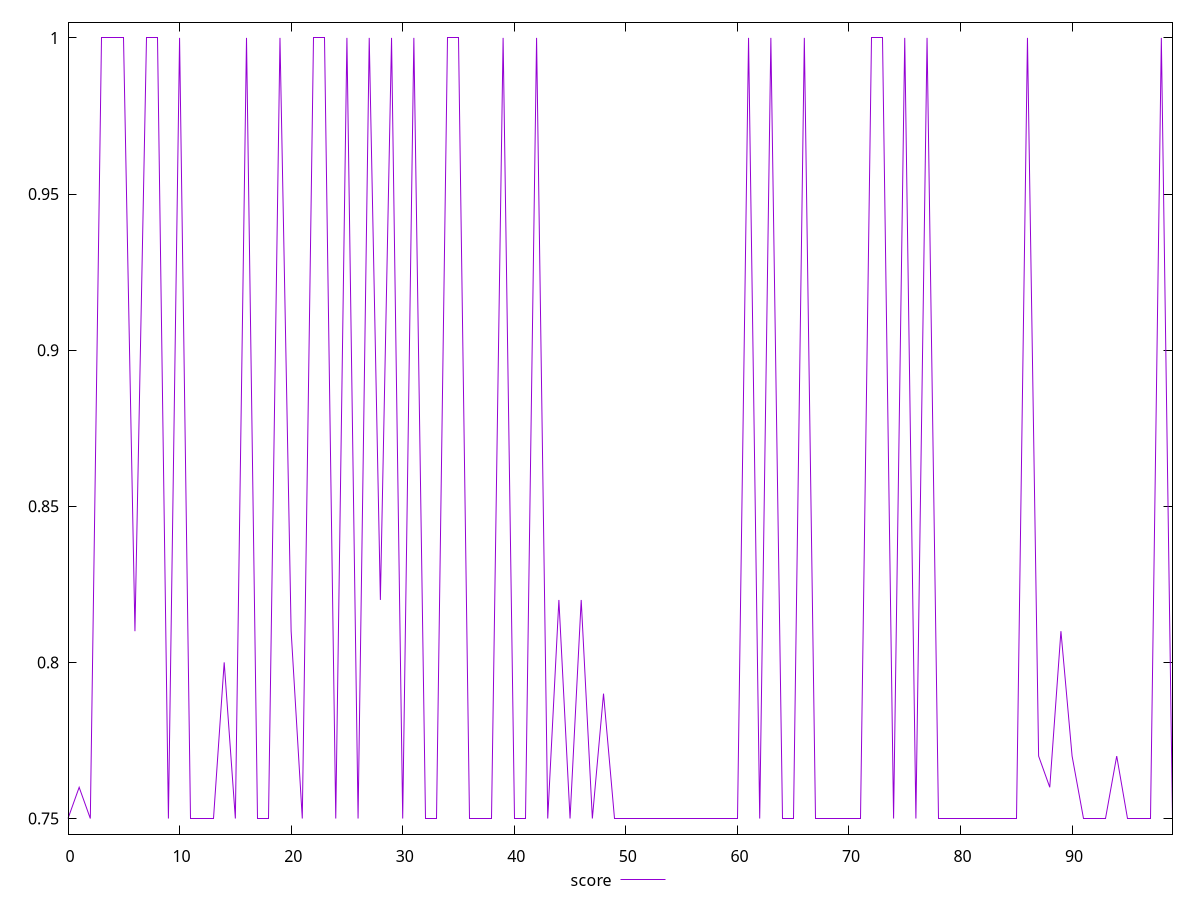 reset

$score <<EOF
0 0.75
1 0.76
2 0.75
3 1
4 1
5 1
6 0.81
7 1
8 1
9 0.75
10 1
11 0.75
12 0.75
13 0.75
14 0.8
15 0.75
16 1
17 0.75
18 0.75
19 1
20 0.81
21 0.75
22 1
23 1
24 0.75
25 1
26 0.75
27 1
28 0.82
29 1
30 0.75
31 1
32 0.75
33 0.75
34 1
35 1
36 0.75
37 0.75
38 0.75
39 1
40 0.75
41 0.75
42 1
43 0.75
44 0.82
45 0.75
46 0.82
47 0.75
48 0.79
49 0.75
50 0.75
51 0.75
52 0.75
53 0.75
54 0.75
55 0.75
56 0.75
57 0.75
58 0.75
59 0.75
60 0.75
61 1
62 0.75
63 1
64 0.75
65 0.75
66 1
67 0.75
68 0.75
69 0.75
70 0.75
71 0.75
72 1
73 1
74 0.75
75 1
76 0.75
77 1
78 0.75
79 0.75
80 0.75
81 0.75
82 0.75
83 0.75
84 0.75
85 0.75
86 1
87 0.77
88 0.76
89 0.81
90 0.77
91 0.75
92 0.75
93 0.75
94 0.77
95 0.75
96 0.75
97 0.75
98 1
99 0.75
EOF

set key outside below
set xrange [0:99]
set yrange [0.745:1.005]
set trange [0.745:1.005]
set terminal svg size 640, 500 enhanced background rgb 'white'
set output "reports/report_00033_2021-03-01T14-23-16.841Z/uses-rel-preconnect/samples/astro-inner/score/values.svg"

plot $score title "score" with line

reset
